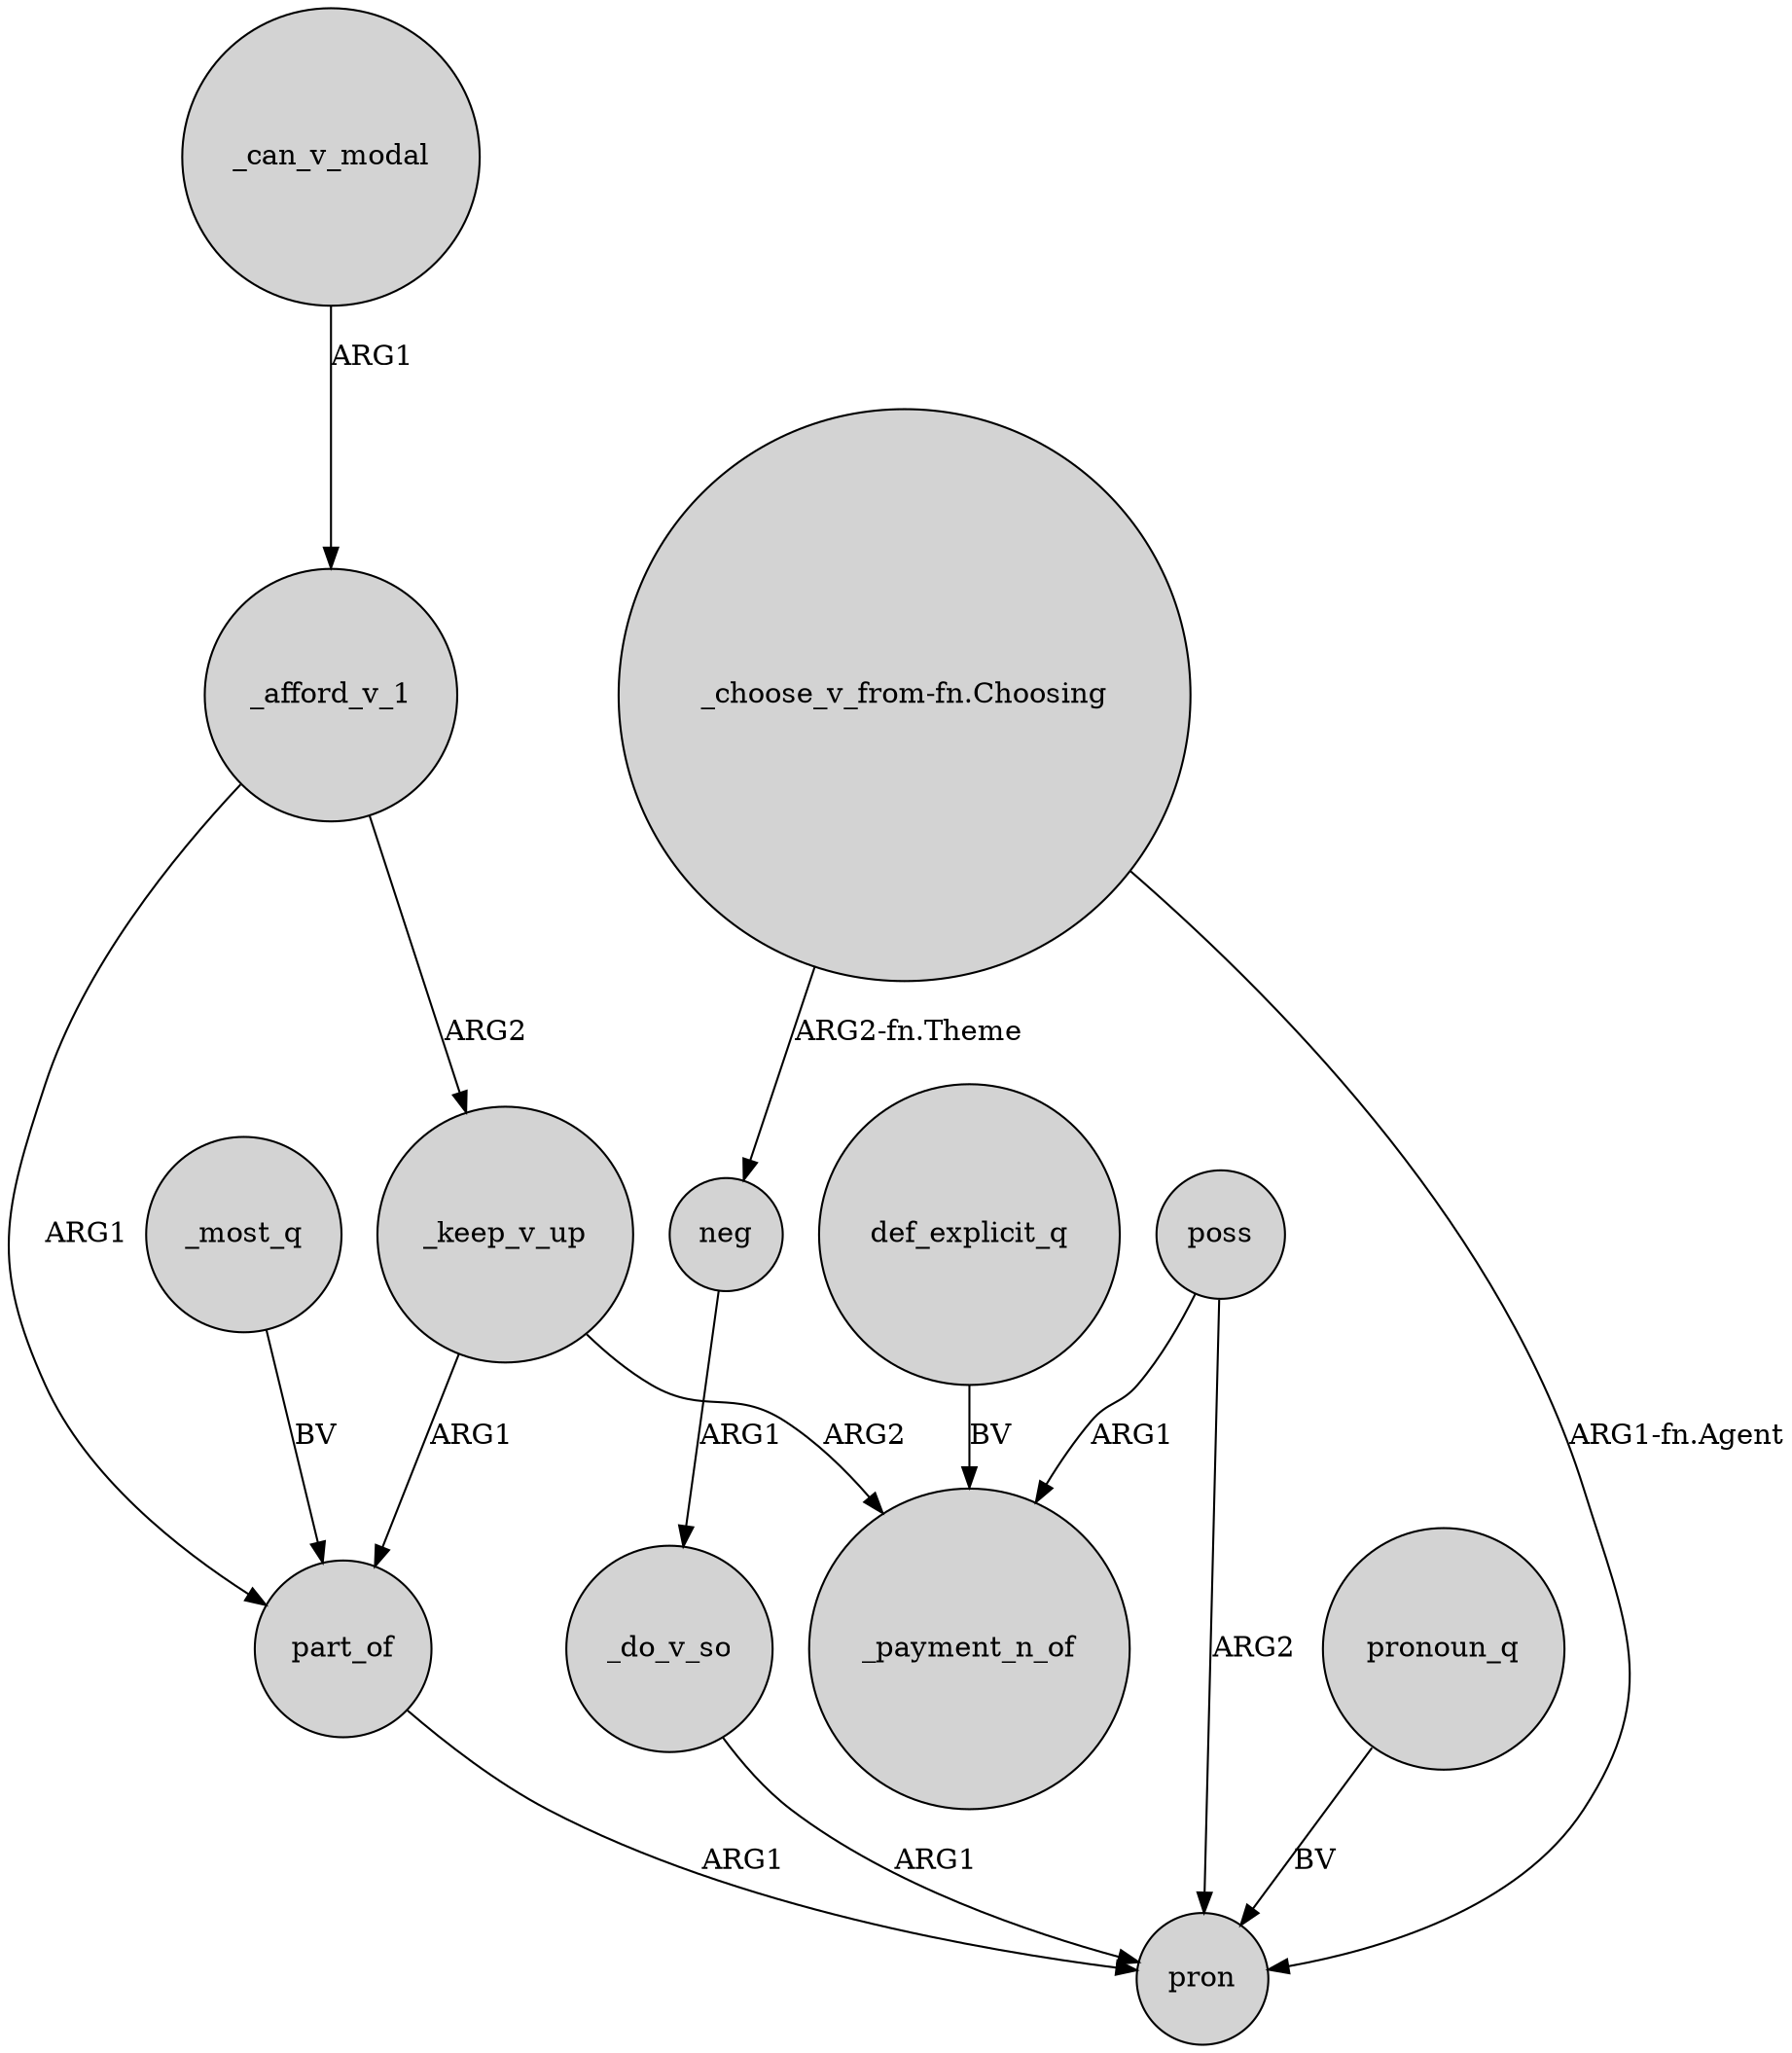 digraph {
	node [shape=circle style=filled]
	_most_q -> part_of [label=BV]
	part_of -> pron [label=ARG1]
	_keep_v_up -> _payment_n_of [label=ARG2]
	neg -> _do_v_so [label=ARG1]
	_do_v_so -> pron [label=ARG1]
	poss -> pron [label=ARG2]
	def_explicit_q -> _payment_n_of [label=BV]
	_keep_v_up -> part_of [label=ARG1]
	poss -> _payment_n_of [label=ARG1]
	"_choose_v_from-fn.Choosing" -> neg [label="ARG2-fn.Theme"]
	"_choose_v_from-fn.Choosing" -> pron [label="ARG1-fn.Agent"]
	_can_v_modal -> _afford_v_1 [label=ARG1]
	_afford_v_1 -> part_of [label=ARG1]
	_afford_v_1 -> _keep_v_up [label=ARG2]
	pronoun_q -> pron [label=BV]
}
